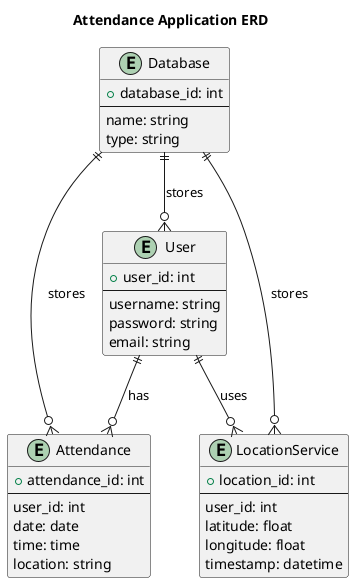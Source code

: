 @startuml
title Attendance Application ERD

entity User {
  +user_id: int
  ---
  username: string
  password: string
  email: string
}

entity Attendance {
  +attendance_id: int
  ---
  user_id: int
  date: date
  time: time
  location: string
}

entity LocationService {
  +location_id: int
  ---
  user_id: int
  latitude: float
  longitude: float
  timestamp: datetime
}

entity Database {
  +database_id: int
  ---
  name: string
  type: string
}

User ||--o{ Attendance: "has"
User ||--o{ LocationService: "uses"
Database ||--o{ User: "stores"
Database ||--o{ Attendance: "stores"
Database ||--o{ LocationService: "stores"

@enduml